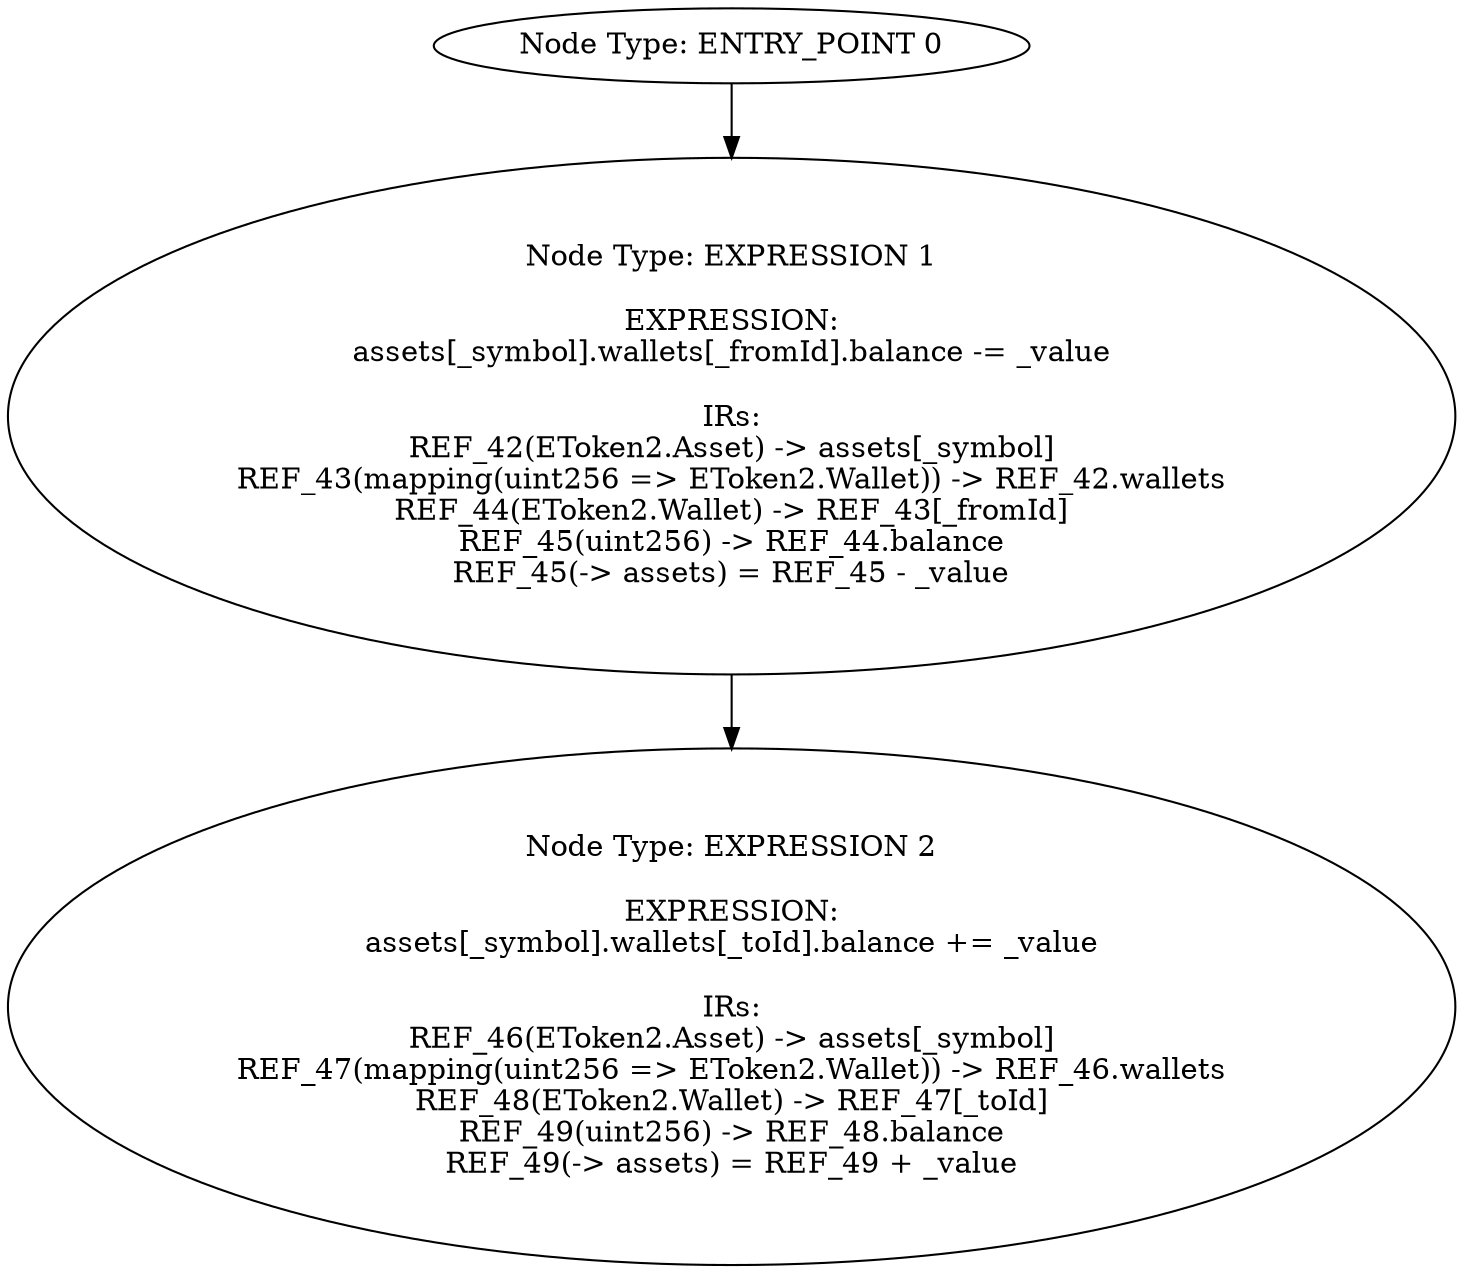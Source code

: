 digraph{
0[label="Node Type: ENTRY_POINT 0
"];
0->1;
1[label="Node Type: EXPRESSION 1

EXPRESSION:
assets[_symbol].wallets[_fromId].balance -= _value

IRs:
REF_42(EToken2.Asset) -> assets[_symbol]
REF_43(mapping(uint256 => EToken2.Wallet)) -> REF_42.wallets
REF_44(EToken2.Wallet) -> REF_43[_fromId]
REF_45(uint256) -> REF_44.balance
REF_45(-> assets) = REF_45 - _value"];
1->2;
2[label="Node Type: EXPRESSION 2

EXPRESSION:
assets[_symbol].wallets[_toId].balance += _value

IRs:
REF_46(EToken2.Asset) -> assets[_symbol]
REF_47(mapping(uint256 => EToken2.Wallet)) -> REF_46.wallets
REF_48(EToken2.Wallet) -> REF_47[_toId]
REF_49(uint256) -> REF_48.balance
REF_49(-> assets) = REF_49 + _value"];
}
